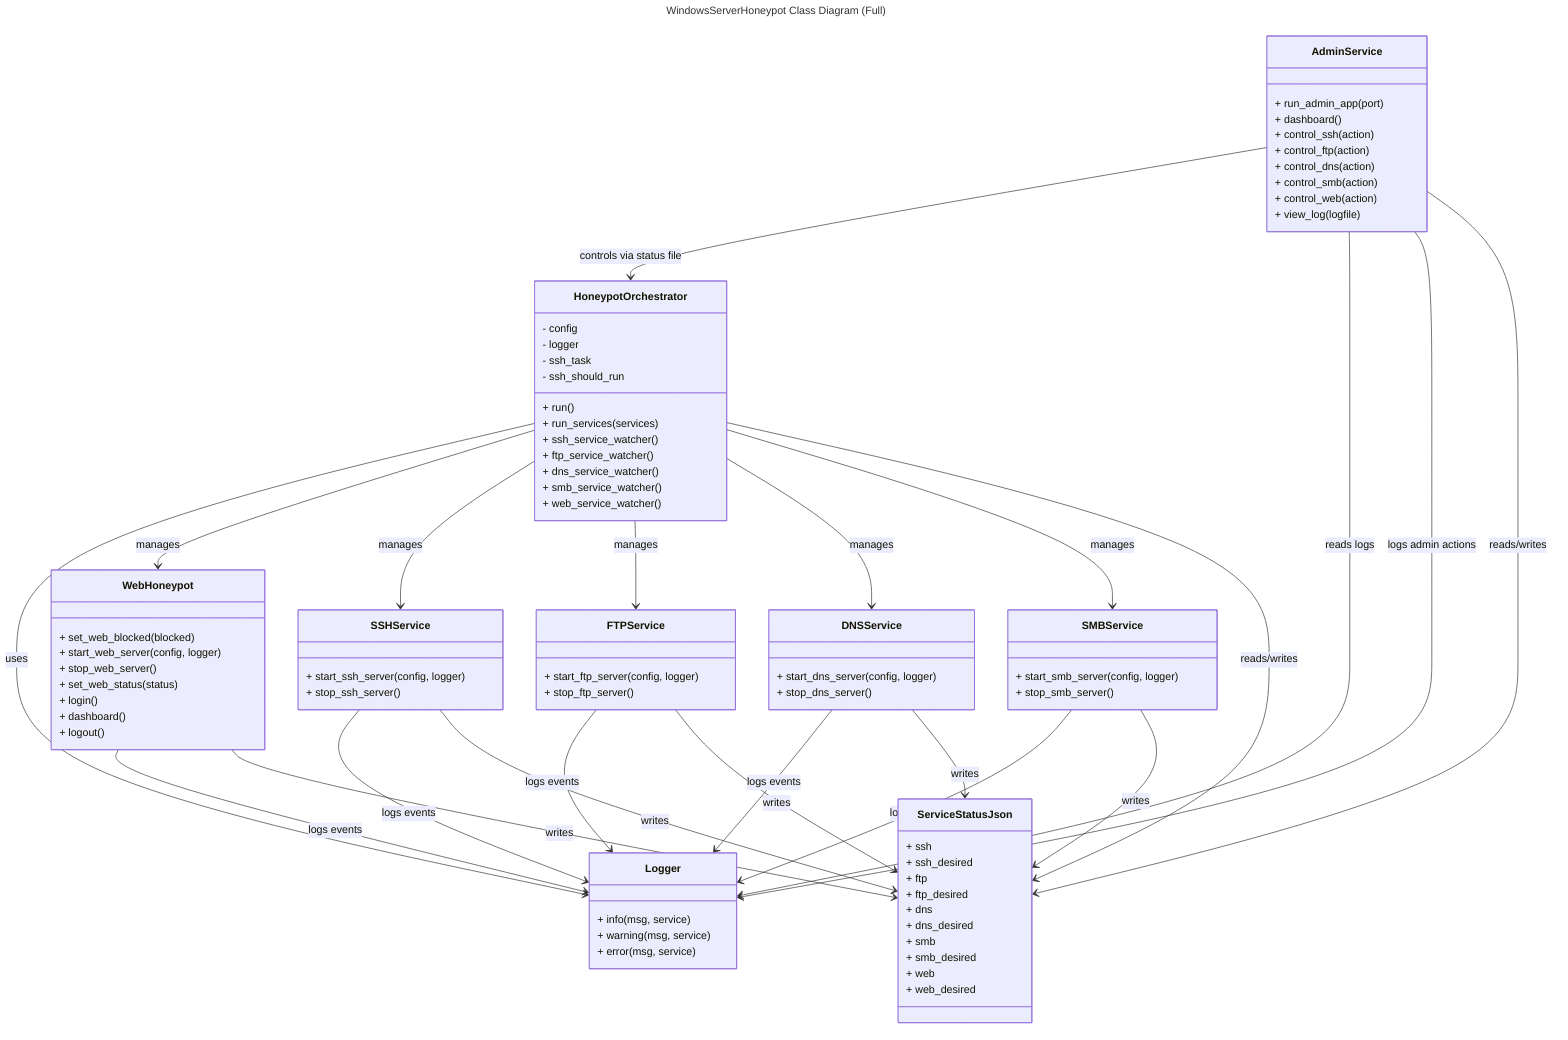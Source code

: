 ---
title: WindowsServerHoneypot Class Diagram (Full)
---
classDiagram
    class HoneypotOrchestrator {
        - config
        - logger
        - ssh_task
        - ssh_should_run
        + run()
        + run_services(services)
        + ssh_service_watcher()
        + ftp_service_watcher()
        + dns_service_watcher()
        + smb_service_watcher()
        + web_service_watcher()
    }
    class Logger {
        + info(msg, service)
        + warning(msg, service)
        + error(msg, service)
    }
    class WebHoneypot {
        + set_web_blocked(blocked)
        + start_web_server(config, logger)
        + stop_web_server()
        + set_web_status(status)
        + login()
        + dashboard()
        + logout()
    }
    class SSHService {
        + start_ssh_server(config, logger)
        + stop_ssh_server()
    }
    class FTPService {
        + start_ftp_server(config, logger)
        + stop_ftp_server()
    }
    class DNSService {
        + start_dns_server(config, logger)
        + stop_dns_server()
    }
    class SMBService {
        + start_smb_server(config, logger)
        + stop_smb_server()
    }
    class AdminService {
        + run_admin_app(port)
        + dashboard()
        + control_ssh(action)
        + control_ftp(action)
        + control_dns(action)
        + control_smb(action)
        + control_web(action)
        + view_log(logfile)
    }
    HoneypotOrchestrator --> Logger : uses
    HoneypotOrchestrator --> WebHoneypot : manages
    HoneypotOrchestrator --> SSHService : manages
    HoneypotOrchestrator --> FTPService : manages
    HoneypotOrchestrator --> DNSService : manages
    HoneypotOrchestrator --> SMBService : manages
    AdminService --> HoneypotOrchestrator : controls via status file
    AdminService --> Logger : reads logs
    WebHoneypot --> Logger : logs events
    SSHService --> Logger : logs events
    FTPService --> Logger : logs events
    DNSService --> Logger : logs events
    SMBService --> Logger : logs events
    AdminService --> Logger : logs admin actions
    class ServiceStatusJson {
        + ssh
        + ssh_desired
        + ftp
        + ftp_desired
        + dns
        + dns_desired
        + smb
        + smb_desired
        + web
        + web_desired
    }
    HoneypotOrchestrator --> ServiceStatusJson : reads/writes
    AdminService --> ServiceStatusJson : reads/writes
    WebHoneypot --> ServiceStatusJson : writes
    SSHService --> ServiceStatusJson : writes
    FTPService --> ServiceStatusJson : writes
    DNSService --> ServiceStatusJson : writes
    SMBService --> ServiceStatusJson : writes